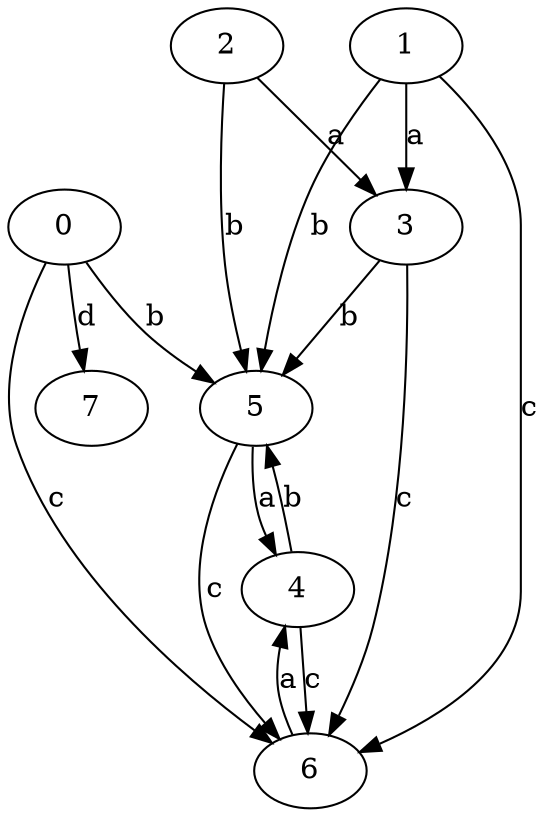 strict digraph  {
2;
0;
3;
4;
5;
1;
6;
7;
2 -> 3  [label=a];
2 -> 5  [label=b];
0 -> 5  [label=b];
0 -> 6  [label=c];
0 -> 7  [label=d];
3 -> 5  [label=b];
3 -> 6  [label=c];
4 -> 5  [label=b];
4 -> 6  [label=c];
5 -> 4  [label=a];
5 -> 6  [label=c];
1 -> 3  [label=a];
1 -> 5  [label=b];
1 -> 6  [label=c];
6 -> 4  [label=a];
}
